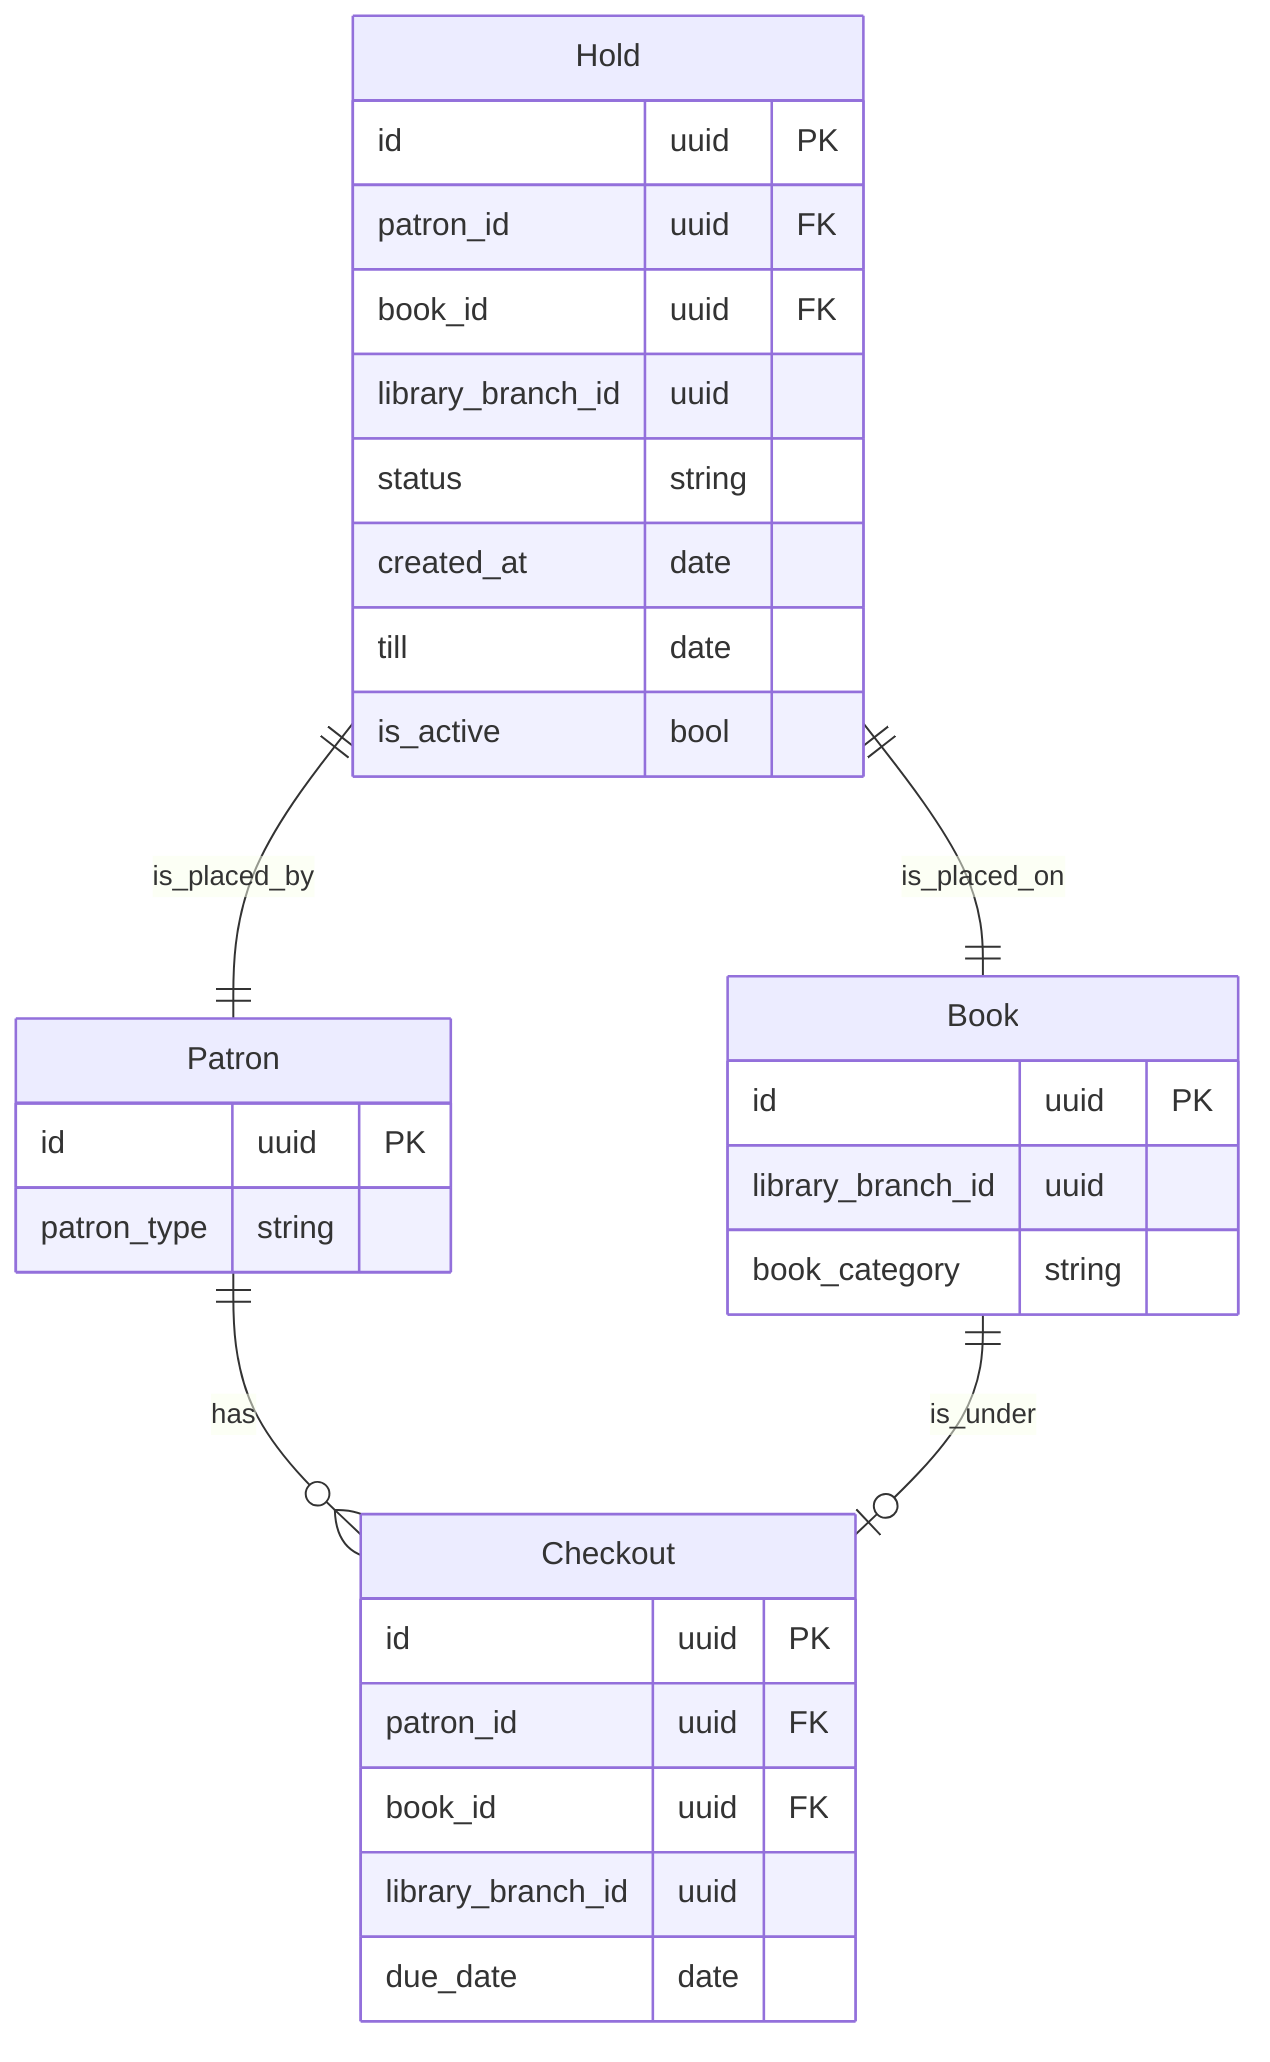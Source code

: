 ﻿erDiagram
        
    Patron {
        id uuid PK
        patron_type string
    }
    
    Book {
        id uuid PK
        library_branch_id uuid
        book_category string
    }
    
    Hold {
        id uuid PK
        patron_id uuid FK
        book_id uuid FK
        library_branch_id uuid
        status string
        created_at date
        till date
        is_active bool
    }
    
    Checkout {
        id uuid PK
        patron_id uuid FK
        book_id uuid FK
        library_branch_id uuid
        due_date date
    }
    
    Hold || -- || Patron: is_placed_by
    Hold || -- || Book: is_placed_on
    Patron || -- o{ Checkout: has
    Book || -- o| Checkout: is_under